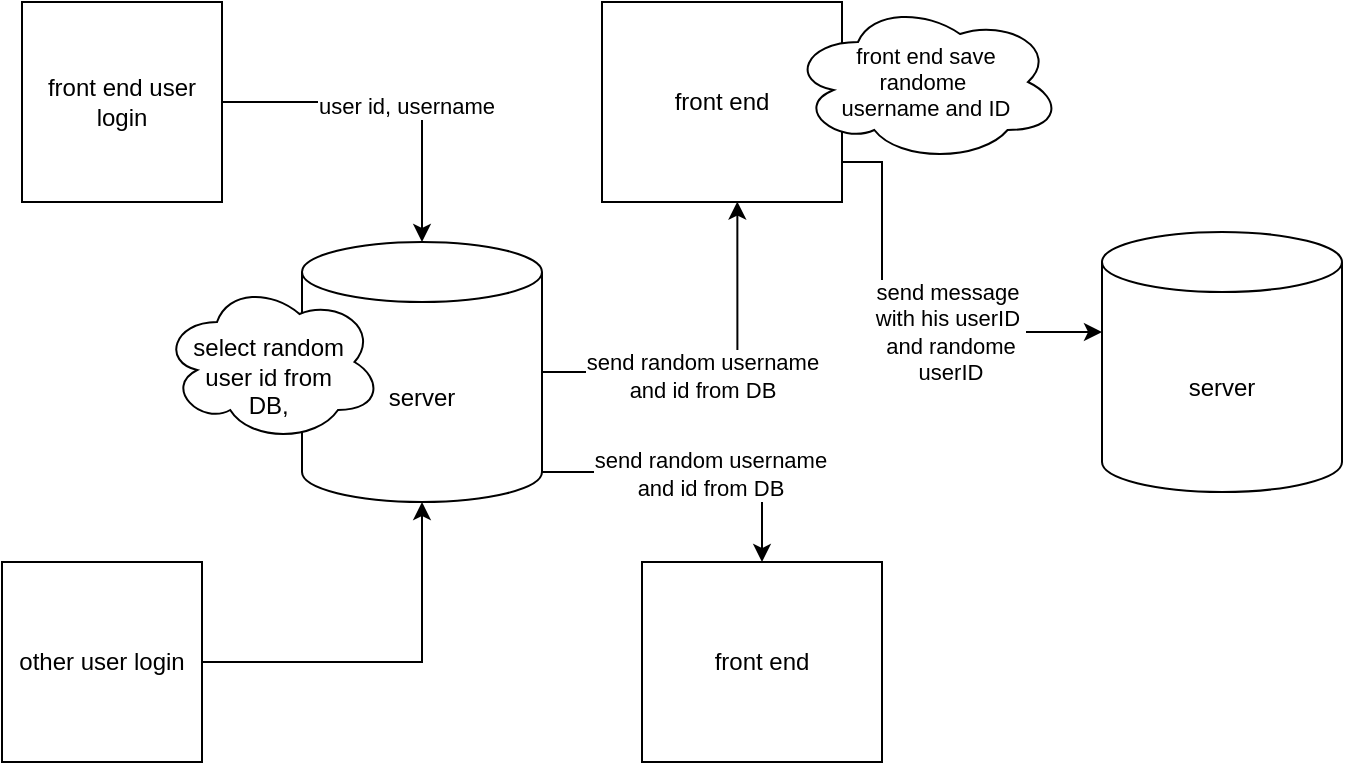 <mxfile version="24.2.5" type="github">
  <diagram name="Page-1" id="iR4N4BcREr7UFgB49-8y">
    <mxGraphModel dx="955" dy="475" grid="1" gridSize="10" guides="1" tooltips="1" connect="1" arrows="1" fold="1" page="1" pageScale="1" pageWidth="827" pageHeight="1169" math="0" shadow="0">
      <root>
        <mxCell id="0" />
        <mxCell id="1" parent="0" />
        <mxCell id="dkj_W2RUq003pUZIVeDE-7" style="edgeStyle=orthogonalEdgeStyle;rounded=0;orthogonalLoop=1;jettySize=auto;html=1;" edge="1" parent="1" source="dkj_W2RUq003pUZIVeDE-3" target="dkj_W2RUq003pUZIVeDE-6">
          <mxGeometry relative="1" as="geometry" />
        </mxCell>
        <mxCell id="dkj_W2RUq003pUZIVeDE-8" value="user id, username" style="edgeLabel;html=1;align=center;verticalAlign=middle;resizable=0;points=[];" vertex="1" connectable="0" parent="dkj_W2RUq003pUZIVeDE-7">
          <mxGeometry x="0.08" y="-2" relative="1" as="geometry">
            <mxPoint as="offset" />
          </mxGeometry>
        </mxCell>
        <mxCell id="dkj_W2RUq003pUZIVeDE-3" value="front end user login" style="whiteSpace=wrap;html=1;aspect=fixed;" vertex="1" parent="1">
          <mxGeometry x="30" y="20" width="100" height="100" as="geometry" />
        </mxCell>
        <mxCell id="dkj_W2RUq003pUZIVeDE-30" style="edgeStyle=orthogonalEdgeStyle;rounded=0;orthogonalLoop=1;jettySize=auto;html=1;exitX=1;exitY=1;exitDx=0;exitDy=-15;exitPerimeter=0;" edge="1" parent="1" source="dkj_W2RUq003pUZIVeDE-6" target="dkj_W2RUq003pUZIVeDE-29">
          <mxGeometry relative="1" as="geometry" />
        </mxCell>
        <mxCell id="dkj_W2RUq003pUZIVeDE-31" value="send random username&lt;div&gt;and id from DB&lt;/div&gt;" style="edgeLabel;html=1;align=center;verticalAlign=middle;resizable=0;points=[];" vertex="1" connectable="0" parent="dkj_W2RUq003pUZIVeDE-30">
          <mxGeometry x="0.076" y="-1" relative="1" as="geometry">
            <mxPoint as="offset" />
          </mxGeometry>
        </mxCell>
        <mxCell id="dkj_W2RUq003pUZIVeDE-6" value="server" style="shape=cylinder3;whiteSpace=wrap;html=1;boundedLbl=1;backgroundOutline=1;size=15;" vertex="1" parent="1">
          <mxGeometry x="170" y="140" width="120" height="130" as="geometry" />
        </mxCell>
        <mxCell id="dkj_W2RUq003pUZIVeDE-9" value="&lt;div&gt;&lt;br data-sider-select-id=&quot;1c36aad7-cb02-4379-bf0d-b046f35600b9&quot;&gt;&lt;/div&gt;select random&amp;nbsp;&lt;div&gt;user id from&amp;nbsp;&lt;/div&gt;&lt;div&gt;DB,&amp;nbsp;&lt;/div&gt;" style="ellipse;shape=cloud;whiteSpace=wrap;html=1;fontSize=12;" vertex="1" parent="1">
          <mxGeometry x="100" y="160" width="110" height="80" as="geometry" />
        </mxCell>
        <mxCell id="dkj_W2RUq003pUZIVeDE-17" style="edgeStyle=orthogonalEdgeStyle;rounded=0;orthogonalLoop=1;jettySize=auto;html=1;exitX=1;exitY=1;exitDx=0;exitDy=0;" edge="1" parent="1" source="dkj_W2RUq003pUZIVeDE-10" target="dkj_W2RUq003pUZIVeDE-19">
          <mxGeometry relative="1" as="geometry">
            <mxPoint x="570" y="185.059" as="targetPoint" />
            <Array as="points">
              <mxPoint x="440" y="100" />
              <mxPoint x="460" y="100" />
              <mxPoint x="460" y="185" />
            </Array>
          </mxGeometry>
        </mxCell>
        <mxCell id="dkj_W2RUq003pUZIVeDE-18" value="send message&amp;nbsp;&lt;div&gt;with his userID&amp;nbsp;&lt;/div&gt;&lt;div&gt;and randome&lt;/div&gt;&lt;div&gt;userID&lt;/div&gt;" style="edgeLabel;html=1;align=center;verticalAlign=middle;resizable=0;points=[];" vertex="1" connectable="0" parent="dkj_W2RUq003pUZIVeDE-17">
          <mxGeometry x="0.35" relative="1" as="geometry">
            <mxPoint as="offset" />
          </mxGeometry>
        </mxCell>
        <mxCell id="dkj_W2RUq003pUZIVeDE-10" value="front end" style="rounded=0;whiteSpace=wrap;html=1;" vertex="1" parent="1">
          <mxGeometry x="320" y="20" width="120" height="100" as="geometry" />
        </mxCell>
        <mxCell id="dkj_W2RUq003pUZIVeDE-12" style="edgeStyle=orthogonalEdgeStyle;rounded=0;orthogonalLoop=1;jettySize=auto;html=1;entryX=0.564;entryY=0.998;entryDx=0;entryDy=0;entryPerimeter=0;" edge="1" parent="1" source="dkj_W2RUq003pUZIVeDE-6" target="dkj_W2RUq003pUZIVeDE-10">
          <mxGeometry relative="1" as="geometry" />
        </mxCell>
        <mxCell id="dkj_W2RUq003pUZIVeDE-13" value="send random username&lt;div&gt;and id from DB&lt;/div&gt;" style="edgeLabel;html=1;align=center;verticalAlign=middle;resizable=0;points=[];" vertex="1" connectable="0" parent="dkj_W2RUq003pUZIVeDE-12">
          <mxGeometry x="-0.132" y="-2" relative="1" as="geometry">
            <mxPoint as="offset" />
          </mxGeometry>
        </mxCell>
        <mxCell id="dkj_W2RUq003pUZIVeDE-14" value="&lt;div style=&quot;font-size: 11px;&quot;&gt;&lt;span style=&quot;background-color: initial;&quot;&gt;front end save&lt;/span&gt;&lt;br&gt;&lt;/div&gt;&lt;div style=&quot;font-size: 11px;&quot;&gt;&lt;font style=&quot;font-size: 11px;&quot;&gt;randome&amp;nbsp;&lt;/font&gt;&lt;/div&gt;&lt;div style=&quot;font-size: 11px;&quot;&gt;&lt;font style=&quot;font-size: 11px;&quot;&gt;username&amp;nbsp;&lt;/font&gt;&lt;span style=&quot;background-color: initial;&quot;&gt;and ID&lt;/span&gt;&lt;/div&gt;" style="ellipse;shape=cloud;whiteSpace=wrap;html=1;" vertex="1" parent="1">
          <mxGeometry x="414" y="20" width="136" height="80" as="geometry" />
        </mxCell>
        <mxCell id="dkj_W2RUq003pUZIVeDE-19" value="server" style="shape=cylinder3;whiteSpace=wrap;html=1;boundedLbl=1;backgroundOutline=1;size=15;" vertex="1" parent="1">
          <mxGeometry x="570" y="135" width="120" height="130" as="geometry" />
        </mxCell>
        <mxCell id="dkj_W2RUq003pUZIVeDE-22" value="other user login" style="whiteSpace=wrap;html=1;aspect=fixed;" vertex="1" parent="1">
          <mxGeometry x="20" y="300" width="100" height="100" as="geometry" />
        </mxCell>
        <mxCell id="dkj_W2RUq003pUZIVeDE-23" style="edgeStyle=orthogonalEdgeStyle;rounded=0;orthogonalLoop=1;jettySize=auto;html=1;entryX=0.5;entryY=1;entryDx=0;entryDy=0;entryPerimeter=0;" edge="1" parent="1" source="dkj_W2RUq003pUZIVeDE-22" target="dkj_W2RUq003pUZIVeDE-6">
          <mxGeometry relative="1" as="geometry" />
        </mxCell>
        <mxCell id="dkj_W2RUq003pUZIVeDE-29" value="front end" style="rounded=0;whiteSpace=wrap;html=1;" vertex="1" parent="1">
          <mxGeometry x="340" y="300" width="120" height="100" as="geometry" />
        </mxCell>
      </root>
    </mxGraphModel>
  </diagram>
</mxfile>
